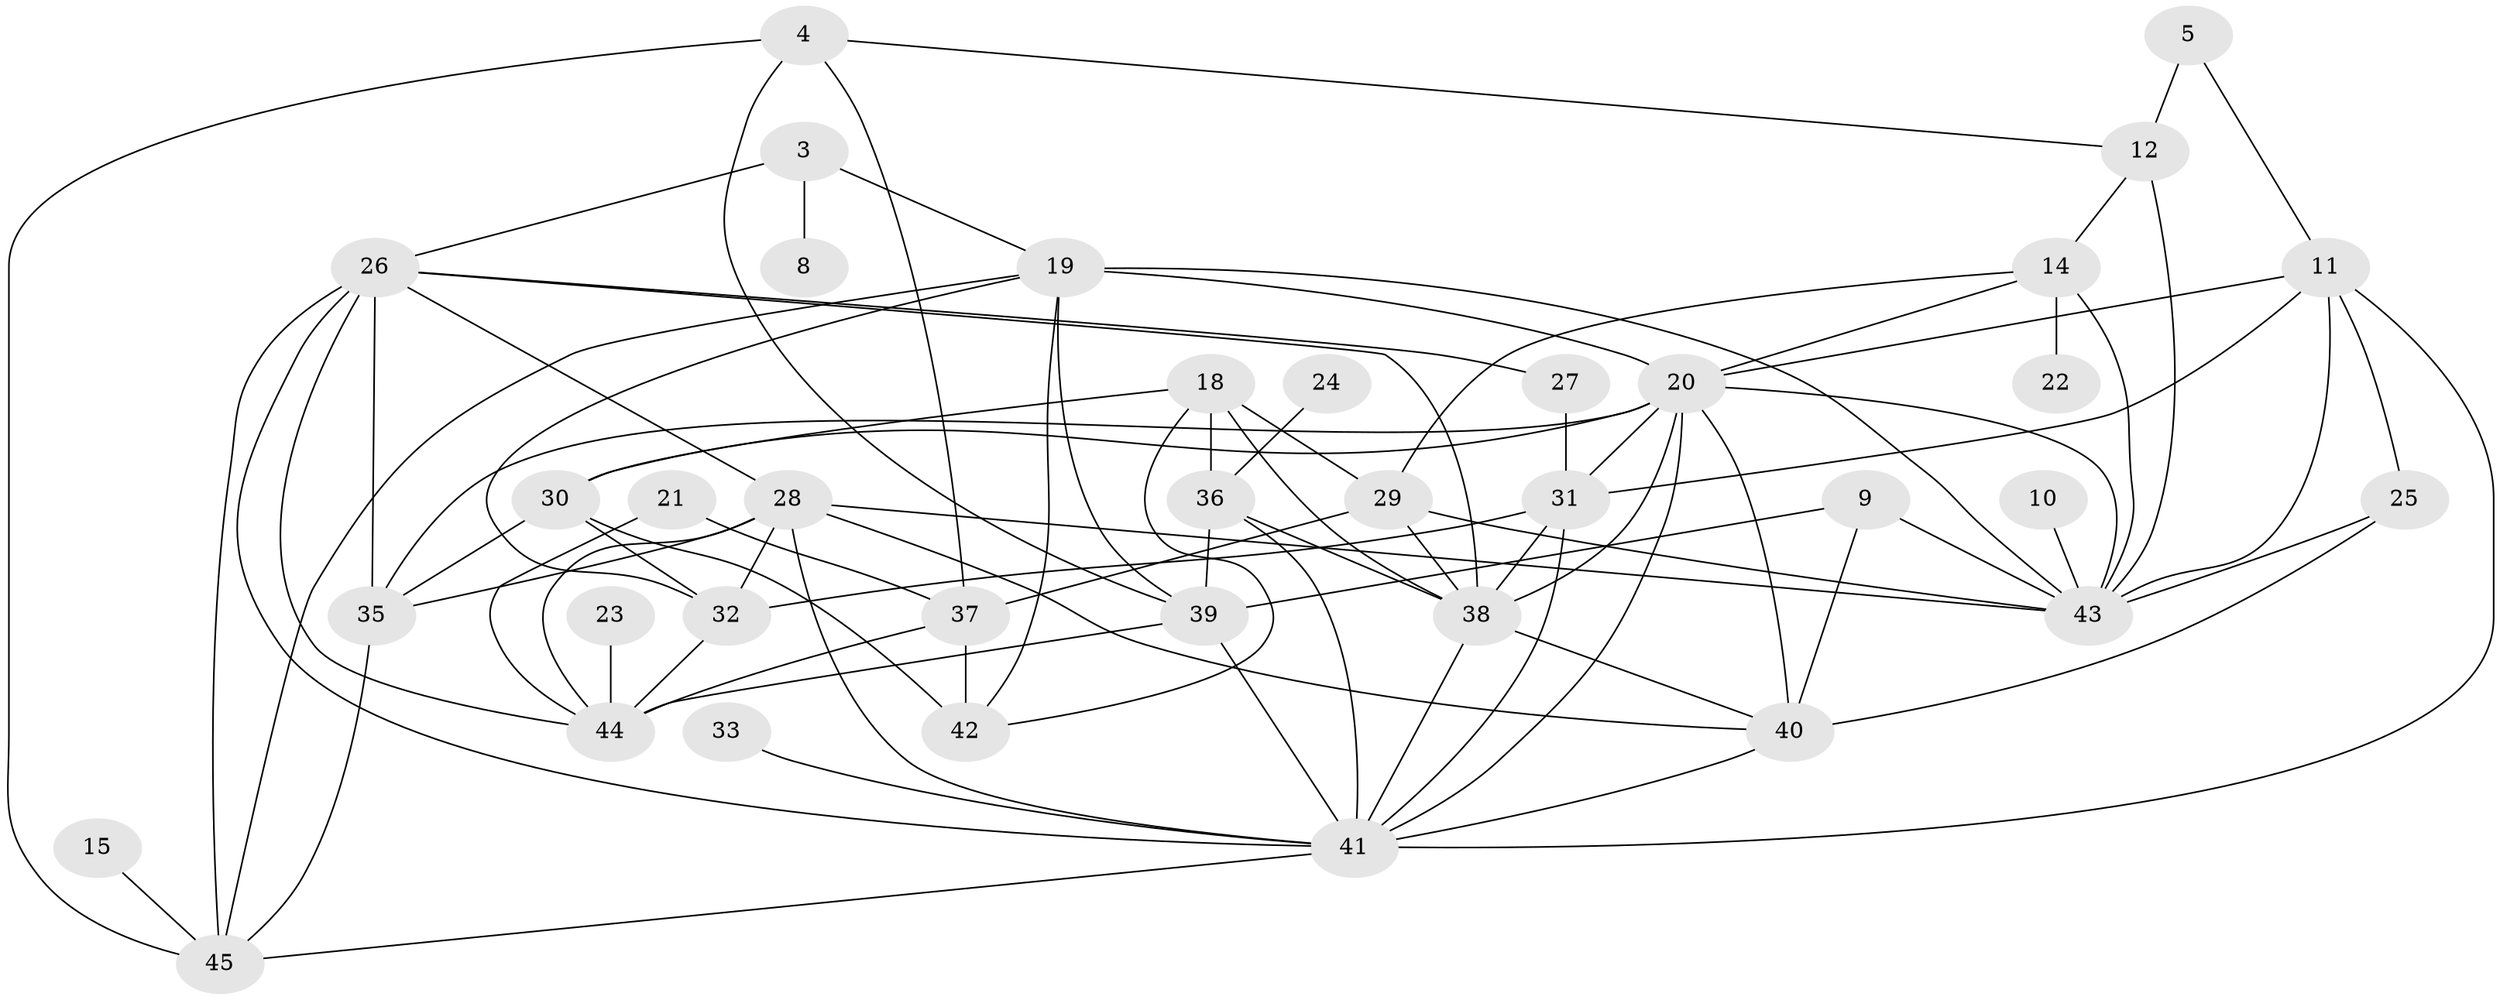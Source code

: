 // original degree distribution, {3: 0.1891891891891892, 1: 0.19594594594594594, 2: 0.2702702702702703, 4: 0.10810810810810811, 5: 0.08108108108108109, 6: 0.08783783783783784, 0: 0.0472972972972973, 7: 0.02027027027027027}
// Generated by graph-tools (version 1.1) at 2025/35/03/04/25 23:35:43]
// undirected, 37 vertices, 86 edges
graph export_dot {
  node [color=gray90,style=filled];
  3;
  4;
  5;
  8;
  9;
  10;
  11;
  12;
  14;
  15;
  18;
  19;
  20;
  21;
  22;
  23;
  24;
  25;
  26;
  27;
  28;
  29;
  30;
  31;
  32;
  33;
  35;
  36;
  37;
  38;
  39;
  40;
  41;
  42;
  43;
  44;
  45;
  3 -- 8 [weight=1.0];
  3 -- 19 [weight=1.0];
  3 -- 26 [weight=1.0];
  4 -- 12 [weight=1.0];
  4 -- 37 [weight=1.0];
  4 -- 39 [weight=1.0];
  4 -- 45 [weight=1.0];
  5 -- 11 [weight=1.0];
  5 -- 12 [weight=1.0];
  9 -- 39 [weight=2.0];
  9 -- 40 [weight=1.0];
  9 -- 43 [weight=1.0];
  10 -- 43 [weight=1.0];
  11 -- 20 [weight=1.0];
  11 -- 25 [weight=1.0];
  11 -- 31 [weight=1.0];
  11 -- 41 [weight=1.0];
  11 -- 43 [weight=1.0];
  12 -- 14 [weight=1.0];
  12 -- 43 [weight=1.0];
  14 -- 20 [weight=1.0];
  14 -- 22 [weight=1.0];
  14 -- 29 [weight=1.0];
  14 -- 43 [weight=1.0];
  15 -- 45 [weight=1.0];
  18 -- 29 [weight=2.0];
  18 -- 30 [weight=2.0];
  18 -- 36 [weight=3.0];
  18 -- 38 [weight=1.0];
  18 -- 42 [weight=1.0];
  19 -- 20 [weight=3.0];
  19 -- 32 [weight=1.0];
  19 -- 39 [weight=1.0];
  19 -- 42 [weight=1.0];
  19 -- 43 [weight=1.0];
  19 -- 45 [weight=1.0];
  20 -- 30 [weight=2.0];
  20 -- 31 [weight=1.0];
  20 -- 35 [weight=1.0];
  20 -- 38 [weight=2.0];
  20 -- 40 [weight=1.0];
  20 -- 41 [weight=1.0];
  20 -- 43 [weight=1.0];
  21 -- 37 [weight=2.0];
  21 -- 44 [weight=2.0];
  23 -- 44 [weight=1.0];
  24 -- 36 [weight=1.0];
  25 -- 40 [weight=1.0];
  25 -- 43 [weight=1.0];
  26 -- 27 [weight=1.0];
  26 -- 28 [weight=1.0];
  26 -- 35 [weight=1.0];
  26 -- 38 [weight=1.0];
  26 -- 41 [weight=1.0];
  26 -- 44 [weight=1.0];
  26 -- 45 [weight=1.0];
  27 -- 31 [weight=1.0];
  28 -- 32 [weight=1.0];
  28 -- 35 [weight=1.0];
  28 -- 40 [weight=2.0];
  28 -- 41 [weight=1.0];
  28 -- 43 [weight=1.0];
  28 -- 44 [weight=1.0];
  29 -- 37 [weight=1.0];
  29 -- 38 [weight=1.0];
  29 -- 43 [weight=1.0];
  30 -- 32 [weight=1.0];
  30 -- 35 [weight=1.0];
  30 -- 42 [weight=1.0];
  31 -- 32 [weight=1.0];
  31 -- 38 [weight=2.0];
  31 -- 41 [weight=1.0];
  32 -- 44 [weight=2.0];
  33 -- 41 [weight=1.0];
  35 -- 45 [weight=1.0];
  36 -- 38 [weight=1.0];
  36 -- 39 [weight=1.0];
  36 -- 41 [weight=1.0];
  37 -- 42 [weight=2.0];
  37 -- 44 [weight=1.0];
  38 -- 40 [weight=1.0];
  38 -- 41 [weight=1.0];
  39 -- 41 [weight=1.0];
  39 -- 44 [weight=1.0];
  40 -- 41 [weight=1.0];
  41 -- 45 [weight=1.0];
}
